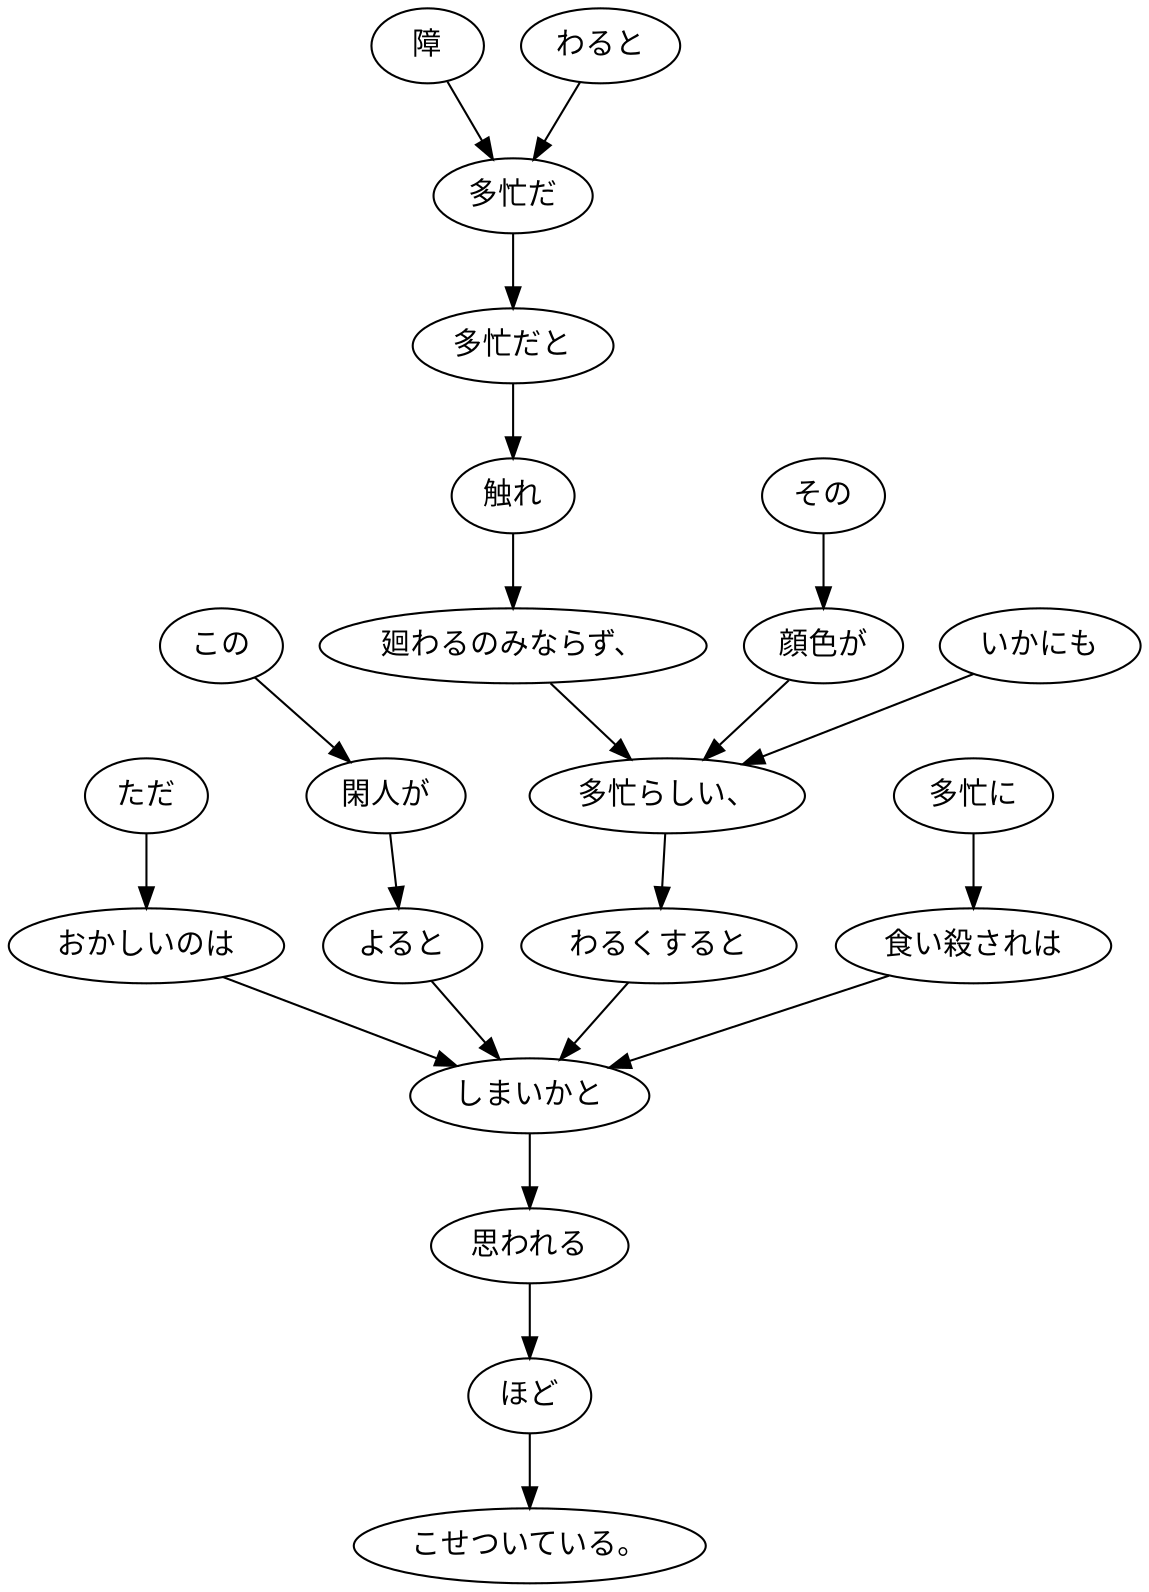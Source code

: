 digraph graph3386 {
	node0 [label="ただ"];
	node1 [label="おかしいのは"];
	node2 [label="この"];
	node3 [label="閑人が"];
	node4 [label="よると"];
	node5 [label="障"];
	node6 [label="わると"];
	node7 [label="多忙だ"];
	node8 [label="多忙だと"];
	node9 [label="触れ"];
	node10 [label="廻わるのみならず、"];
	node11 [label="その"];
	node12 [label="顔色が"];
	node13 [label="いかにも"];
	node14 [label="多忙らしい、"];
	node15 [label="わるくすると"];
	node16 [label="多忙に"];
	node17 [label="食い殺されは"];
	node18 [label="しまいかと"];
	node19 [label="思われる"];
	node20 [label="ほど"];
	node21 [label="こせついている。"];
	node0 -> node1;
	node1 -> node18;
	node2 -> node3;
	node3 -> node4;
	node4 -> node18;
	node5 -> node7;
	node6 -> node7;
	node7 -> node8;
	node8 -> node9;
	node9 -> node10;
	node10 -> node14;
	node11 -> node12;
	node12 -> node14;
	node13 -> node14;
	node14 -> node15;
	node15 -> node18;
	node16 -> node17;
	node17 -> node18;
	node18 -> node19;
	node19 -> node20;
	node20 -> node21;
}
